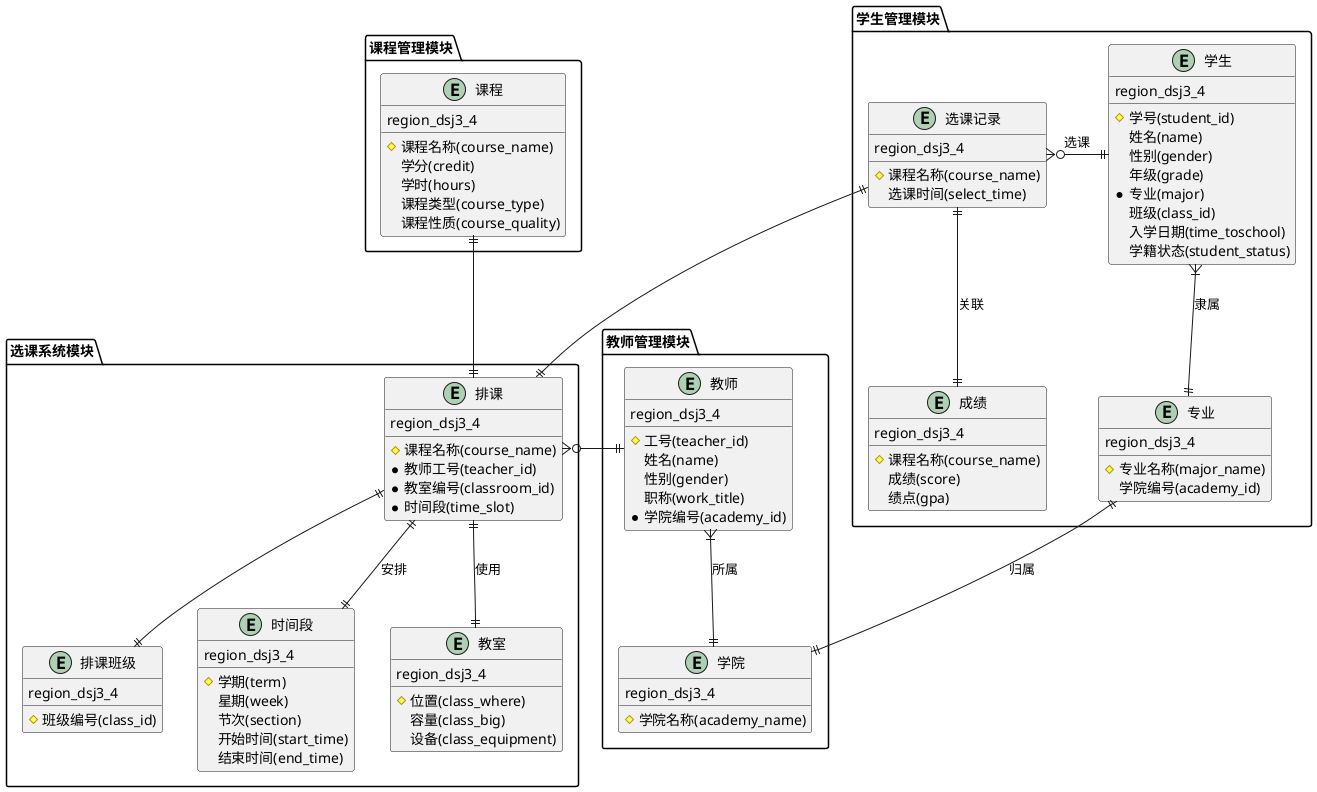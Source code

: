 @startuml
' skinparam {
'     defaultFontName "宋体"
'     entityBorderColor #333333
'     entityBackgroundColor #F8F9FA
'     classAttributeIconSize 0
'     linetype ortho
' }

package "学生管理模块" {
    entity 学生 {
        # 学号(student_id)
        姓名(name)
        性别(gender)
        年级(grade)
        * 专业(major)
        班级(class_id)
        入学日期(time_toschool)
        学籍状态(student_status)
        region_dsj3_4
    }

    entity 专业 {
        # 专业名称(major_name)
        学院编号(academy_id)
        region_dsj3_4
    }

    entity 成绩 {
        # 课程名称(course_name)
        成绩(score)
        绩点(gpa)
        region_dsj3_4
    }

    entity 选课记录 {
        # 课程名称(course_name)
        选课时间(select_time)
        region_dsj3_4
    }
}

package "教师管理模块" {
    entity 教师 {
        # 工号(teacher_id)
        姓名(name)
        性别(gender)
        职称(work_title)
        * 学院编号(academy_id)
        region_dsj3_4
    }

    entity 学院 {
        # 学院名称(academy_name)
        region_dsj3_4
    }
}

package "课程管理模块" {
    entity 课程 {
        # 课程名称(course_name)
        学分(credit)
        学时(hours)
        课程类型(course_type)
        课程性质(course_quality)
        region_dsj3_4
    }
}

package "选课系统模块" {
    entity 排课 {
        # 课程名称(course_name)
        * 教师工号(teacher_id)
        * 教室编号(classroom_id)
        * 时间段(time_slot)
        region_dsj3_4
    }

    entity 时间段 {
        # 学期(term)
        星期(week)
        节次(section)
        开始时间(start_time)
        结束时间(end_time)
        region_dsj3_4
    }

    entity 教室 {
        # 位置(class_where)
        容量(class_big)
        设备(class_equipment)
        region_dsj3_4
    }

    entity 排课班级 {
        # 班级编号(class_id)
        region_dsj3_4
    }
}

学生 ||-o{ 选课记录 : "选课"
学生 }|--|| 专业 : "隶属"
专业 ||--|| 学院 : "归属"

教师 ||-o{ 排课
教师 }|--|| 学院 : "所属"

课程 ||--|| 排课 

排课 ||--|| 排课班级
排课 ||--|| 教室 : "使用"
排课 ||--|| 时间段 : "安排"

选课记录 ||--|| 排课
选课记录 ||--|| 成绩 : "关联"

@enduml